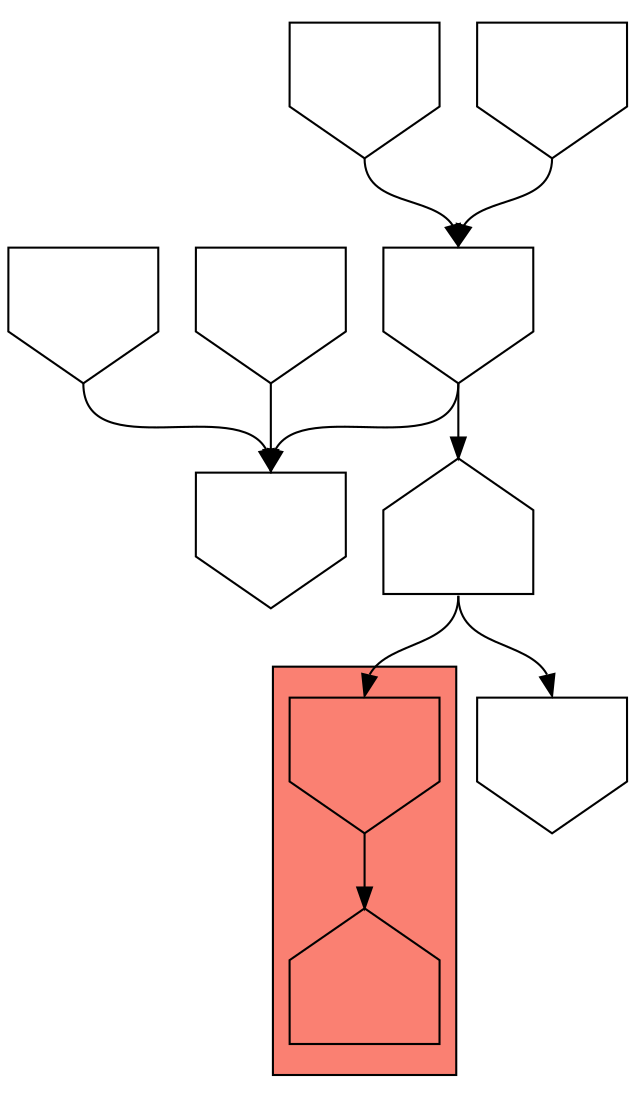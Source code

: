 digraph asm {
	edge [headport=n,tailport=s];
subgraph cluster_C7428_11480 {
	7428 [label="",height=1,width=1,shape=invhouse];
	11480 [label="",height=1,width=1,shape=house];
	style=filled;
	fillcolor=salmon;
}
	8500 [label="",height=1,width=1,shape=house];
	9211 [label="",height=1,width=1,shape=invhouse];
	4886 [label="",height=1,width=1,shape=invhouse];
	20698 [label="",height=1,width=1,shape=invhouse];
	2924 [label="",height=1,width=1,shape=invhouse];
	20280 [label="",height=1,width=1,shape=invhouse];
	6316 [label="",height=1,width=1,shape=invhouse];
	7761 [label="",height=1,width=1,shape=invhouse];
	7428 -> 11480
	8500 -> 7428
	8500 -> 9211
	4886 -> 8500
	4886 -> 20698
	2924 -> 20698
	20280 -> 20698
	6316 -> 4886
	7761 -> 4886
}